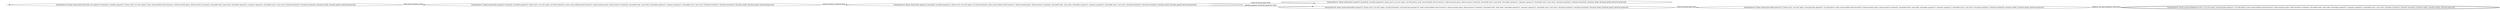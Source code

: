 digraph {
rankdir="LR"
s0[label="State(index=0, fluent atoms=[(at bob shed), (at spanner1 location2), (useable spanner1), (loose nut1), (at nut1 gate)], static atoms=[(link shed location1), (link location2 gate), (link location1 location2), (locatable bob), (man bob), (locatable spanner1), (spanner spanner1), (locatable nut1), (nut nut1), (location location1), (location location2), (location shed), (location gate)], derived atoms=[])"]
s1[label="State(index=1, fluent atoms=[(at spanner1 location2), (useable spanner1), (loose nut1), (at nut1 gate), (at bob location1)], static atoms=[(link shed location1), (link location2 gate), (link location1 location2), (locatable bob), (man bob), (locatable spanner1), (spanner spanner1), (locatable nut1), (nut nut1), (location location1), (location location2), (location shed), (location gate)], derived atoms=[])"]
s2[label="State(index=2, fluent atoms=[(at spanner1 location2), (useable spanner1), (loose nut1), (at nut1 gate), (at bob location2)], static atoms=[(link shed location1), (link location2 gate), (link location1 location2), (locatable bob), (man bob), (locatable spanner1), (spanner spanner1), (locatable nut1), (nut nut1), (location location1), (location location2), (location shed), (location gate)], derived atoms=[])"]
s3[label="State(index=3, fluent atoms=[(at spanner1 location2), (useable spanner1), (loose nut1), (at nut1 gate), (at bob gate)], static atoms=[(link shed location1), (link location2 gate), (link location1 location2), (locatable bob), (man bob), (locatable spanner1), (spanner spanner1), (locatable nut1), (nut nut1), (location location1), (location location2), (location shed), (location gate)], derived atoms=[])"]
s4[label="State(index=4, fluent atoms=[(useable spanner1), (loose nut1), (at nut1 gate), (at bob location2), (carrying bob spanner1)], static atoms=[(link shed location1), (link location2 gate), (link location1 location2), (locatable bob), (man bob), (locatable spanner1), (spanner spanner1), (locatable nut1), (nut nut1), (location location1), (location location2), (location shed), (location gate)], derived atoms=[])"]
s5[label="State(index=5, fluent atoms=[(useable spanner1), (loose nut1), (at nut1 gate), (carrying bob spanner1), (at bob gate)], static atoms=[(link shed location1), (link location2 gate), (link location1 location2), (locatable bob), (man bob), (locatable spanner1), (spanner spanner1), (locatable nut1), (nut nut1), (location location1), (location location2), (location shed), (location gate)], derived atoms=[])"]
s6[peripheries=2,label="State(index=6, fluent atoms=[(tightened nut1), (at nut1 gate), (carrying bob spanner1), (at bob gate)], static atoms=[(link shed location1), (link location2 gate), (link location1 location2), (locatable bob), (man bob), (locatable spanner1), (spanner spanner1), (locatable nut1), (nut nut1), (location location1), (location location2), (location shed), (location gate)], derived atoms=[])"]
Dangling [ label = "", style = invis ]
{ rank = same; Dangling }
Dangling -> s0
{ rank = same; s3}
{ rank = same; s0}
{ rank = same; s1}
{ rank = same; s2}
{ rank = same; s4}
{ rank = same; s5}
{ rank = same; s6}
s0->s1 [label="(walk shed location1 bob)"]
s1->s2 [label="(walk location1 location2 bob)"]
s2->s3 [label="(walk location2 gate bob)"]
s2->s4 [label="(pickup_spanner location2 spanner1 bob)"]
s4->s5 [label="(walk location2 gate bob)"]
s5->s6 [label="(tighten_nut gate spanner1 bob nut1)"]
}
